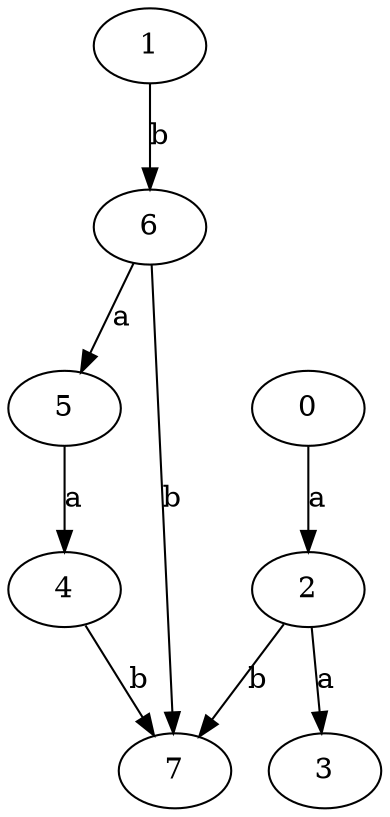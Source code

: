 strict digraph  {
1;
2;
3;
0;
4;
5;
6;
7;
1 -> 6  [label=b];
2 -> 3  [label=a];
2 -> 7  [label=b];
0 -> 2  [label=a];
4 -> 7  [label=b];
5 -> 4  [label=a];
6 -> 5  [label=a];
6 -> 7  [label=b];
}
